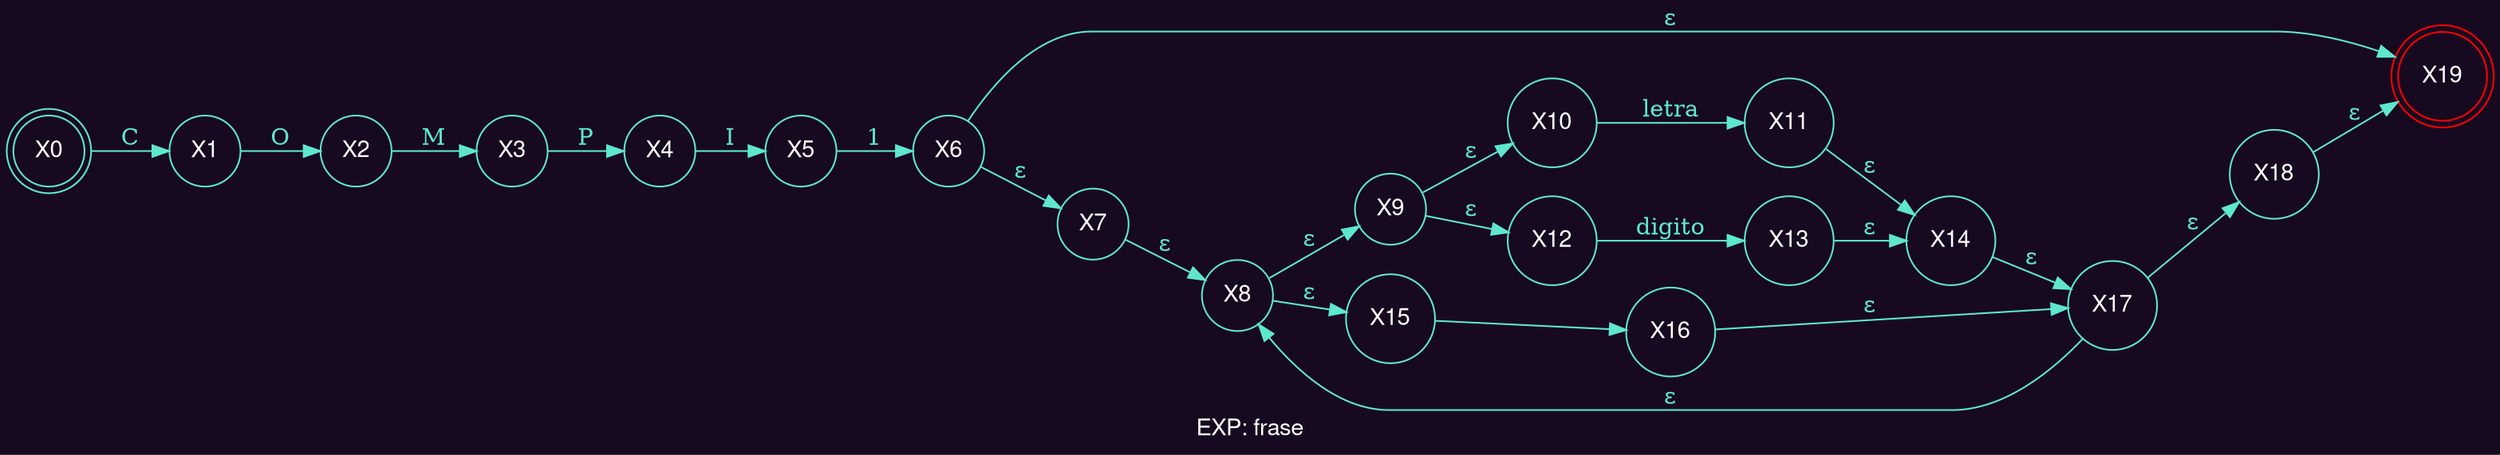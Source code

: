 digraph finite_state_machine {
    fontcolor="White"
    bgcolor="#170920"
	fontname="Helvetica,Arial,sans-serif"
	label="EXP: frase"
	node [fontname="Helvetica,Arial,sans-serif" fontcolor="white"  color="#5ee7cd"]
	rankdir=LR;
	node [shape = doublecircle]; X0 X19 X19 [color="red"];
    node [shape = circle];
	X0 -> X1 [label = "C" color="#5ee7cd" fontcolor="#5ee7cd"];
	X1 -> X2 [label = "O" color="#5ee7cd" fontcolor="#5ee7cd"];
	X2 -> X3 [label = "M" color="#5ee7cd" fontcolor="#5ee7cd"];
	X3 -> X4 [label = "P" color="#5ee7cd" fontcolor="#5ee7cd"];
	X4 -> X5 [label = "I" color="#5ee7cd" fontcolor="#5ee7cd"];
	X5 -> X6 [label = "1" color="#5ee7cd" fontcolor="#5ee7cd"];
	X6 -> X7 [label = "ε" color="#5ee7cd" fontcolor="#5ee7cd"];
	X7 -> X8 [label = "ε" color="#5ee7cd" fontcolor="#5ee7cd"];
	X8 -> X9 [label = "ε" color="#5ee7cd" fontcolor="#5ee7cd"];
	X9 -> X10 [label = "ε" color="#5ee7cd" fontcolor="#5ee7cd"];
	X10 -> X11 [label = "letra" color="#5ee7cd" fontcolor="#5ee7cd"];
	X9 -> X12 [label = "ε" color="#5ee7cd" fontcolor="#5ee7cd"];
	X12 -> X13 [label = "digito" color="#5ee7cd" fontcolor="#5ee7cd"];
	X13 -> X14 [label = "ε" color="#5ee7cd" fontcolor="#5ee7cd"];
	X11 -> X14 [label = "ε" color="#5ee7cd" fontcolor="#5ee7cd"];
	X8 -> X15 [label = "ε" color="#5ee7cd" fontcolor="#5ee7cd"];
	X15 -> X16 [label = " " color="#5ee7cd" fontcolor="#5ee7cd"];
	X16 -> X17 [label = "ε" color="#5ee7cd" fontcolor="#5ee7cd"];
	X14 -> X17 [label = "ε" color="#5ee7cd" fontcolor="#5ee7cd"];
	X17 -> X8 [label = "ε" color="#5ee7cd" fontcolor="#5ee7cd"];
	X17 -> X18 [label = "ε" color="#5ee7cd" fontcolor="#5ee7cd"];
	X18 -> X19 [label = "ε" color="#5ee7cd" fontcolor="#5ee7cd"];
	X6 -> X19 [label = "ε" color="#5ee7cd" fontcolor="#5ee7cd"];
}
